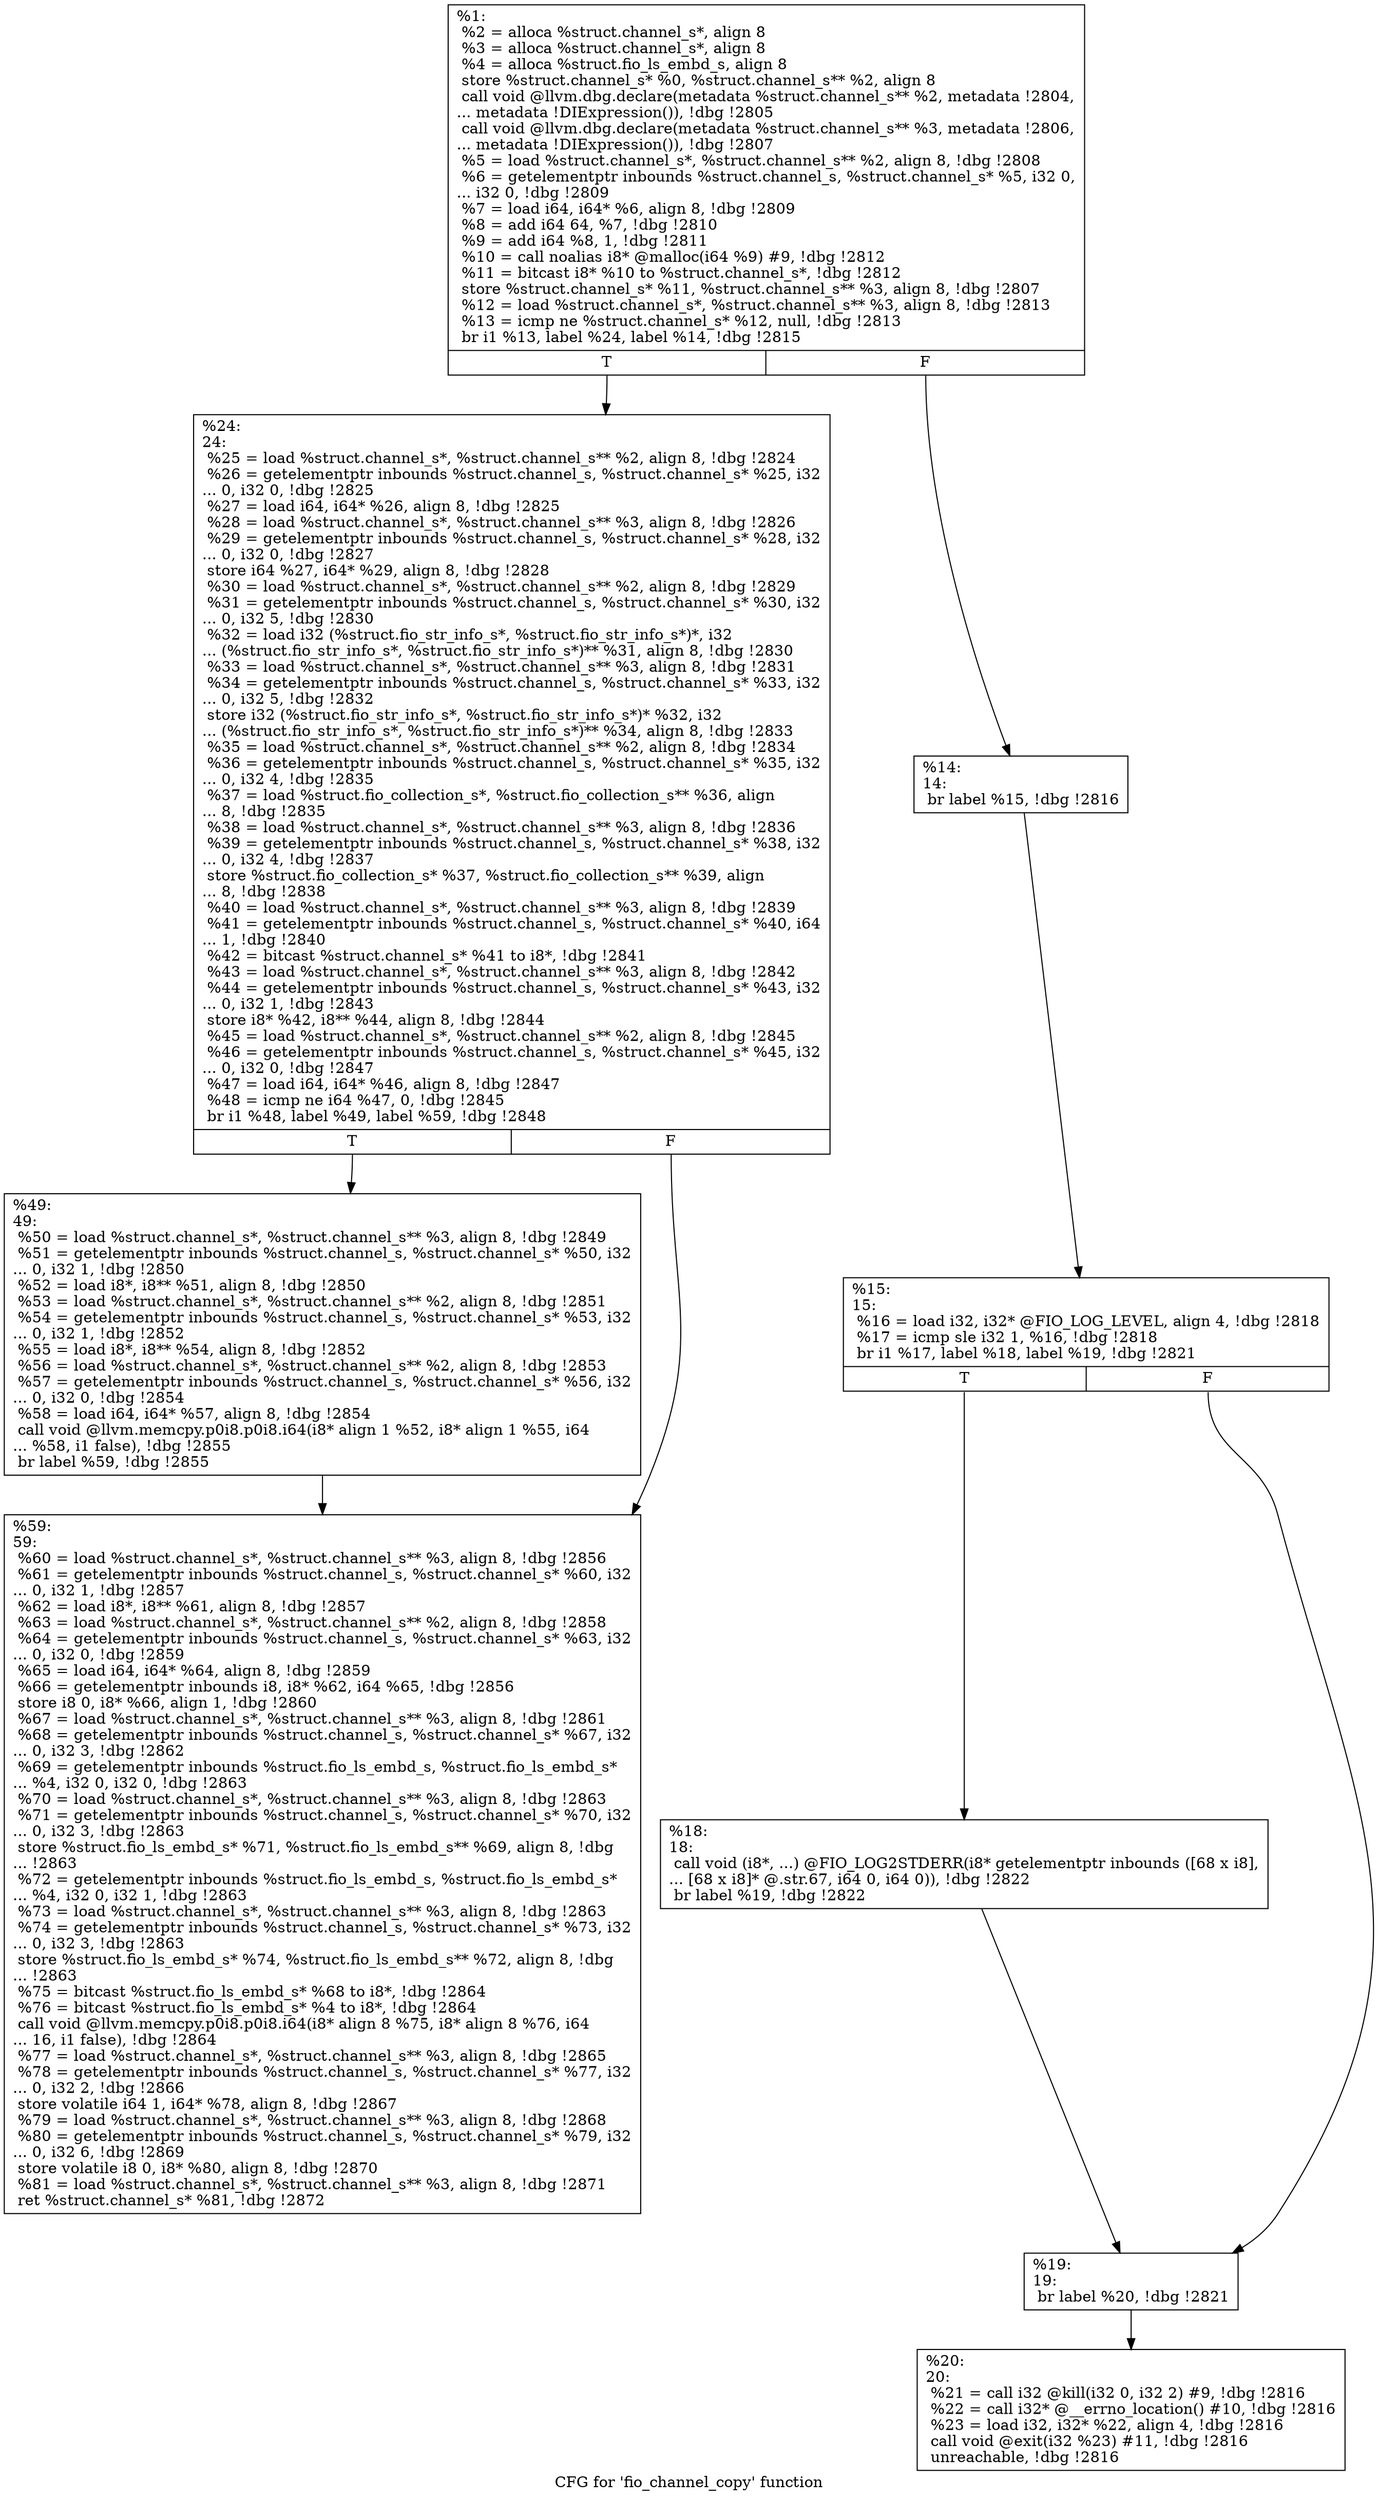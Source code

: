 digraph "CFG for 'fio_channel_copy' function" {
	label="CFG for 'fio_channel_copy' function";

	Node0x556851515be0 [shape=record,label="{%1:\l  %2 = alloca %struct.channel_s*, align 8\l  %3 = alloca %struct.channel_s*, align 8\l  %4 = alloca %struct.fio_ls_embd_s, align 8\l  store %struct.channel_s* %0, %struct.channel_s** %2, align 8\l  call void @llvm.dbg.declare(metadata %struct.channel_s** %2, metadata !2804,\l... metadata !DIExpression()), !dbg !2805\l  call void @llvm.dbg.declare(metadata %struct.channel_s** %3, metadata !2806,\l... metadata !DIExpression()), !dbg !2807\l  %5 = load %struct.channel_s*, %struct.channel_s** %2, align 8, !dbg !2808\l  %6 = getelementptr inbounds %struct.channel_s, %struct.channel_s* %5, i32 0,\l... i32 0, !dbg !2809\l  %7 = load i64, i64* %6, align 8, !dbg !2809\l  %8 = add i64 64, %7, !dbg !2810\l  %9 = add i64 %8, 1, !dbg !2811\l  %10 = call noalias i8* @malloc(i64 %9) #9, !dbg !2812\l  %11 = bitcast i8* %10 to %struct.channel_s*, !dbg !2812\l  store %struct.channel_s* %11, %struct.channel_s** %3, align 8, !dbg !2807\l  %12 = load %struct.channel_s*, %struct.channel_s** %3, align 8, !dbg !2813\l  %13 = icmp ne %struct.channel_s* %12, null, !dbg !2813\l  br i1 %13, label %24, label %14, !dbg !2815\l|{<s0>T|<s1>F}}"];
	Node0x556851515be0:s0 -> Node0x556851515dc0;
	Node0x556851515be0:s1 -> Node0x556851515c30;
	Node0x556851515c30 [shape=record,label="{%14:\l14:                                               \l  br label %15, !dbg !2816\l}"];
	Node0x556851515c30 -> Node0x556851515c80;
	Node0x556851515c80 [shape=record,label="{%15:\l15:                                               \l  %16 = load i32, i32* @FIO_LOG_LEVEL, align 4, !dbg !2818\l  %17 = icmp sle i32 1, %16, !dbg !2818\l  br i1 %17, label %18, label %19, !dbg !2821\l|{<s0>T|<s1>F}}"];
	Node0x556851515c80:s0 -> Node0x556851515cd0;
	Node0x556851515c80:s1 -> Node0x556851515d20;
	Node0x556851515cd0 [shape=record,label="{%18:\l18:                                               \l  call void (i8*, ...) @FIO_LOG2STDERR(i8* getelementptr inbounds ([68 x i8],\l... [68 x i8]* @.str.67, i64 0, i64 0)), !dbg !2822\l  br label %19, !dbg !2822\l}"];
	Node0x556851515cd0 -> Node0x556851515d20;
	Node0x556851515d20 [shape=record,label="{%19:\l19:                                               \l  br label %20, !dbg !2821\l}"];
	Node0x556851515d20 -> Node0x556851515d70;
	Node0x556851515d70 [shape=record,label="{%20:\l20:                                               \l  %21 = call i32 @kill(i32 0, i32 2) #9, !dbg !2816\l  %22 = call i32* @__errno_location() #10, !dbg !2816\l  %23 = load i32, i32* %22, align 4, !dbg !2816\l  call void @exit(i32 %23) #11, !dbg !2816\l  unreachable, !dbg !2816\l}"];
	Node0x556851515dc0 [shape=record,label="{%24:\l24:                                               \l  %25 = load %struct.channel_s*, %struct.channel_s** %2, align 8, !dbg !2824\l  %26 = getelementptr inbounds %struct.channel_s, %struct.channel_s* %25, i32\l... 0, i32 0, !dbg !2825\l  %27 = load i64, i64* %26, align 8, !dbg !2825\l  %28 = load %struct.channel_s*, %struct.channel_s** %3, align 8, !dbg !2826\l  %29 = getelementptr inbounds %struct.channel_s, %struct.channel_s* %28, i32\l... 0, i32 0, !dbg !2827\l  store i64 %27, i64* %29, align 8, !dbg !2828\l  %30 = load %struct.channel_s*, %struct.channel_s** %2, align 8, !dbg !2829\l  %31 = getelementptr inbounds %struct.channel_s, %struct.channel_s* %30, i32\l... 0, i32 5, !dbg !2830\l  %32 = load i32 (%struct.fio_str_info_s*, %struct.fio_str_info_s*)*, i32\l... (%struct.fio_str_info_s*, %struct.fio_str_info_s*)** %31, align 8, !dbg !2830\l  %33 = load %struct.channel_s*, %struct.channel_s** %3, align 8, !dbg !2831\l  %34 = getelementptr inbounds %struct.channel_s, %struct.channel_s* %33, i32\l... 0, i32 5, !dbg !2832\l  store i32 (%struct.fio_str_info_s*, %struct.fio_str_info_s*)* %32, i32\l... (%struct.fio_str_info_s*, %struct.fio_str_info_s*)** %34, align 8, !dbg !2833\l  %35 = load %struct.channel_s*, %struct.channel_s** %2, align 8, !dbg !2834\l  %36 = getelementptr inbounds %struct.channel_s, %struct.channel_s* %35, i32\l... 0, i32 4, !dbg !2835\l  %37 = load %struct.fio_collection_s*, %struct.fio_collection_s** %36, align\l... 8, !dbg !2835\l  %38 = load %struct.channel_s*, %struct.channel_s** %3, align 8, !dbg !2836\l  %39 = getelementptr inbounds %struct.channel_s, %struct.channel_s* %38, i32\l... 0, i32 4, !dbg !2837\l  store %struct.fio_collection_s* %37, %struct.fio_collection_s** %39, align\l... 8, !dbg !2838\l  %40 = load %struct.channel_s*, %struct.channel_s** %3, align 8, !dbg !2839\l  %41 = getelementptr inbounds %struct.channel_s, %struct.channel_s* %40, i64\l... 1, !dbg !2840\l  %42 = bitcast %struct.channel_s* %41 to i8*, !dbg !2841\l  %43 = load %struct.channel_s*, %struct.channel_s** %3, align 8, !dbg !2842\l  %44 = getelementptr inbounds %struct.channel_s, %struct.channel_s* %43, i32\l... 0, i32 1, !dbg !2843\l  store i8* %42, i8** %44, align 8, !dbg !2844\l  %45 = load %struct.channel_s*, %struct.channel_s** %2, align 8, !dbg !2845\l  %46 = getelementptr inbounds %struct.channel_s, %struct.channel_s* %45, i32\l... 0, i32 0, !dbg !2847\l  %47 = load i64, i64* %46, align 8, !dbg !2847\l  %48 = icmp ne i64 %47, 0, !dbg !2845\l  br i1 %48, label %49, label %59, !dbg !2848\l|{<s0>T|<s1>F}}"];
	Node0x556851515dc0:s0 -> Node0x556851515e10;
	Node0x556851515dc0:s1 -> Node0x556851515e60;
	Node0x556851515e10 [shape=record,label="{%49:\l49:                                               \l  %50 = load %struct.channel_s*, %struct.channel_s** %3, align 8, !dbg !2849\l  %51 = getelementptr inbounds %struct.channel_s, %struct.channel_s* %50, i32\l... 0, i32 1, !dbg !2850\l  %52 = load i8*, i8** %51, align 8, !dbg !2850\l  %53 = load %struct.channel_s*, %struct.channel_s** %2, align 8, !dbg !2851\l  %54 = getelementptr inbounds %struct.channel_s, %struct.channel_s* %53, i32\l... 0, i32 1, !dbg !2852\l  %55 = load i8*, i8** %54, align 8, !dbg !2852\l  %56 = load %struct.channel_s*, %struct.channel_s** %2, align 8, !dbg !2853\l  %57 = getelementptr inbounds %struct.channel_s, %struct.channel_s* %56, i32\l... 0, i32 0, !dbg !2854\l  %58 = load i64, i64* %57, align 8, !dbg !2854\l  call void @llvm.memcpy.p0i8.p0i8.i64(i8* align 1 %52, i8* align 1 %55, i64\l... %58, i1 false), !dbg !2855\l  br label %59, !dbg !2855\l}"];
	Node0x556851515e10 -> Node0x556851515e60;
	Node0x556851515e60 [shape=record,label="{%59:\l59:                                               \l  %60 = load %struct.channel_s*, %struct.channel_s** %3, align 8, !dbg !2856\l  %61 = getelementptr inbounds %struct.channel_s, %struct.channel_s* %60, i32\l... 0, i32 1, !dbg !2857\l  %62 = load i8*, i8** %61, align 8, !dbg !2857\l  %63 = load %struct.channel_s*, %struct.channel_s** %2, align 8, !dbg !2858\l  %64 = getelementptr inbounds %struct.channel_s, %struct.channel_s* %63, i32\l... 0, i32 0, !dbg !2859\l  %65 = load i64, i64* %64, align 8, !dbg !2859\l  %66 = getelementptr inbounds i8, i8* %62, i64 %65, !dbg !2856\l  store i8 0, i8* %66, align 1, !dbg !2860\l  %67 = load %struct.channel_s*, %struct.channel_s** %3, align 8, !dbg !2861\l  %68 = getelementptr inbounds %struct.channel_s, %struct.channel_s* %67, i32\l... 0, i32 3, !dbg !2862\l  %69 = getelementptr inbounds %struct.fio_ls_embd_s, %struct.fio_ls_embd_s*\l... %4, i32 0, i32 0, !dbg !2863\l  %70 = load %struct.channel_s*, %struct.channel_s** %3, align 8, !dbg !2863\l  %71 = getelementptr inbounds %struct.channel_s, %struct.channel_s* %70, i32\l... 0, i32 3, !dbg !2863\l  store %struct.fio_ls_embd_s* %71, %struct.fio_ls_embd_s** %69, align 8, !dbg\l... !2863\l  %72 = getelementptr inbounds %struct.fio_ls_embd_s, %struct.fio_ls_embd_s*\l... %4, i32 0, i32 1, !dbg !2863\l  %73 = load %struct.channel_s*, %struct.channel_s** %3, align 8, !dbg !2863\l  %74 = getelementptr inbounds %struct.channel_s, %struct.channel_s* %73, i32\l... 0, i32 3, !dbg !2863\l  store %struct.fio_ls_embd_s* %74, %struct.fio_ls_embd_s** %72, align 8, !dbg\l... !2863\l  %75 = bitcast %struct.fio_ls_embd_s* %68 to i8*, !dbg !2864\l  %76 = bitcast %struct.fio_ls_embd_s* %4 to i8*, !dbg !2864\l  call void @llvm.memcpy.p0i8.p0i8.i64(i8* align 8 %75, i8* align 8 %76, i64\l... 16, i1 false), !dbg !2864\l  %77 = load %struct.channel_s*, %struct.channel_s** %3, align 8, !dbg !2865\l  %78 = getelementptr inbounds %struct.channel_s, %struct.channel_s* %77, i32\l... 0, i32 2, !dbg !2866\l  store volatile i64 1, i64* %78, align 8, !dbg !2867\l  %79 = load %struct.channel_s*, %struct.channel_s** %3, align 8, !dbg !2868\l  %80 = getelementptr inbounds %struct.channel_s, %struct.channel_s* %79, i32\l... 0, i32 6, !dbg !2869\l  store volatile i8 0, i8* %80, align 8, !dbg !2870\l  %81 = load %struct.channel_s*, %struct.channel_s** %3, align 8, !dbg !2871\l  ret %struct.channel_s* %81, !dbg !2872\l}"];
}
